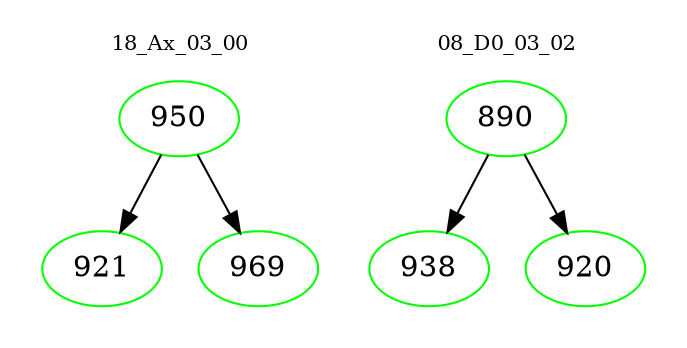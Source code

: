 digraph{
subgraph cluster_0 {
color = white
label = "18_Ax_03_00";
fontsize=10;
T0_950 [label="950", color="green"]
T0_950 -> T0_921 [color="black"]
T0_921 [label="921", color="green"]
T0_950 -> T0_969 [color="black"]
T0_969 [label="969", color="green"]
}
subgraph cluster_1 {
color = white
label = "08_D0_03_02";
fontsize=10;
T1_890 [label="890", color="green"]
T1_890 -> T1_938 [color="black"]
T1_938 [label="938", color="green"]
T1_890 -> T1_920 [color="black"]
T1_920 [label="920", color="green"]
}
}
